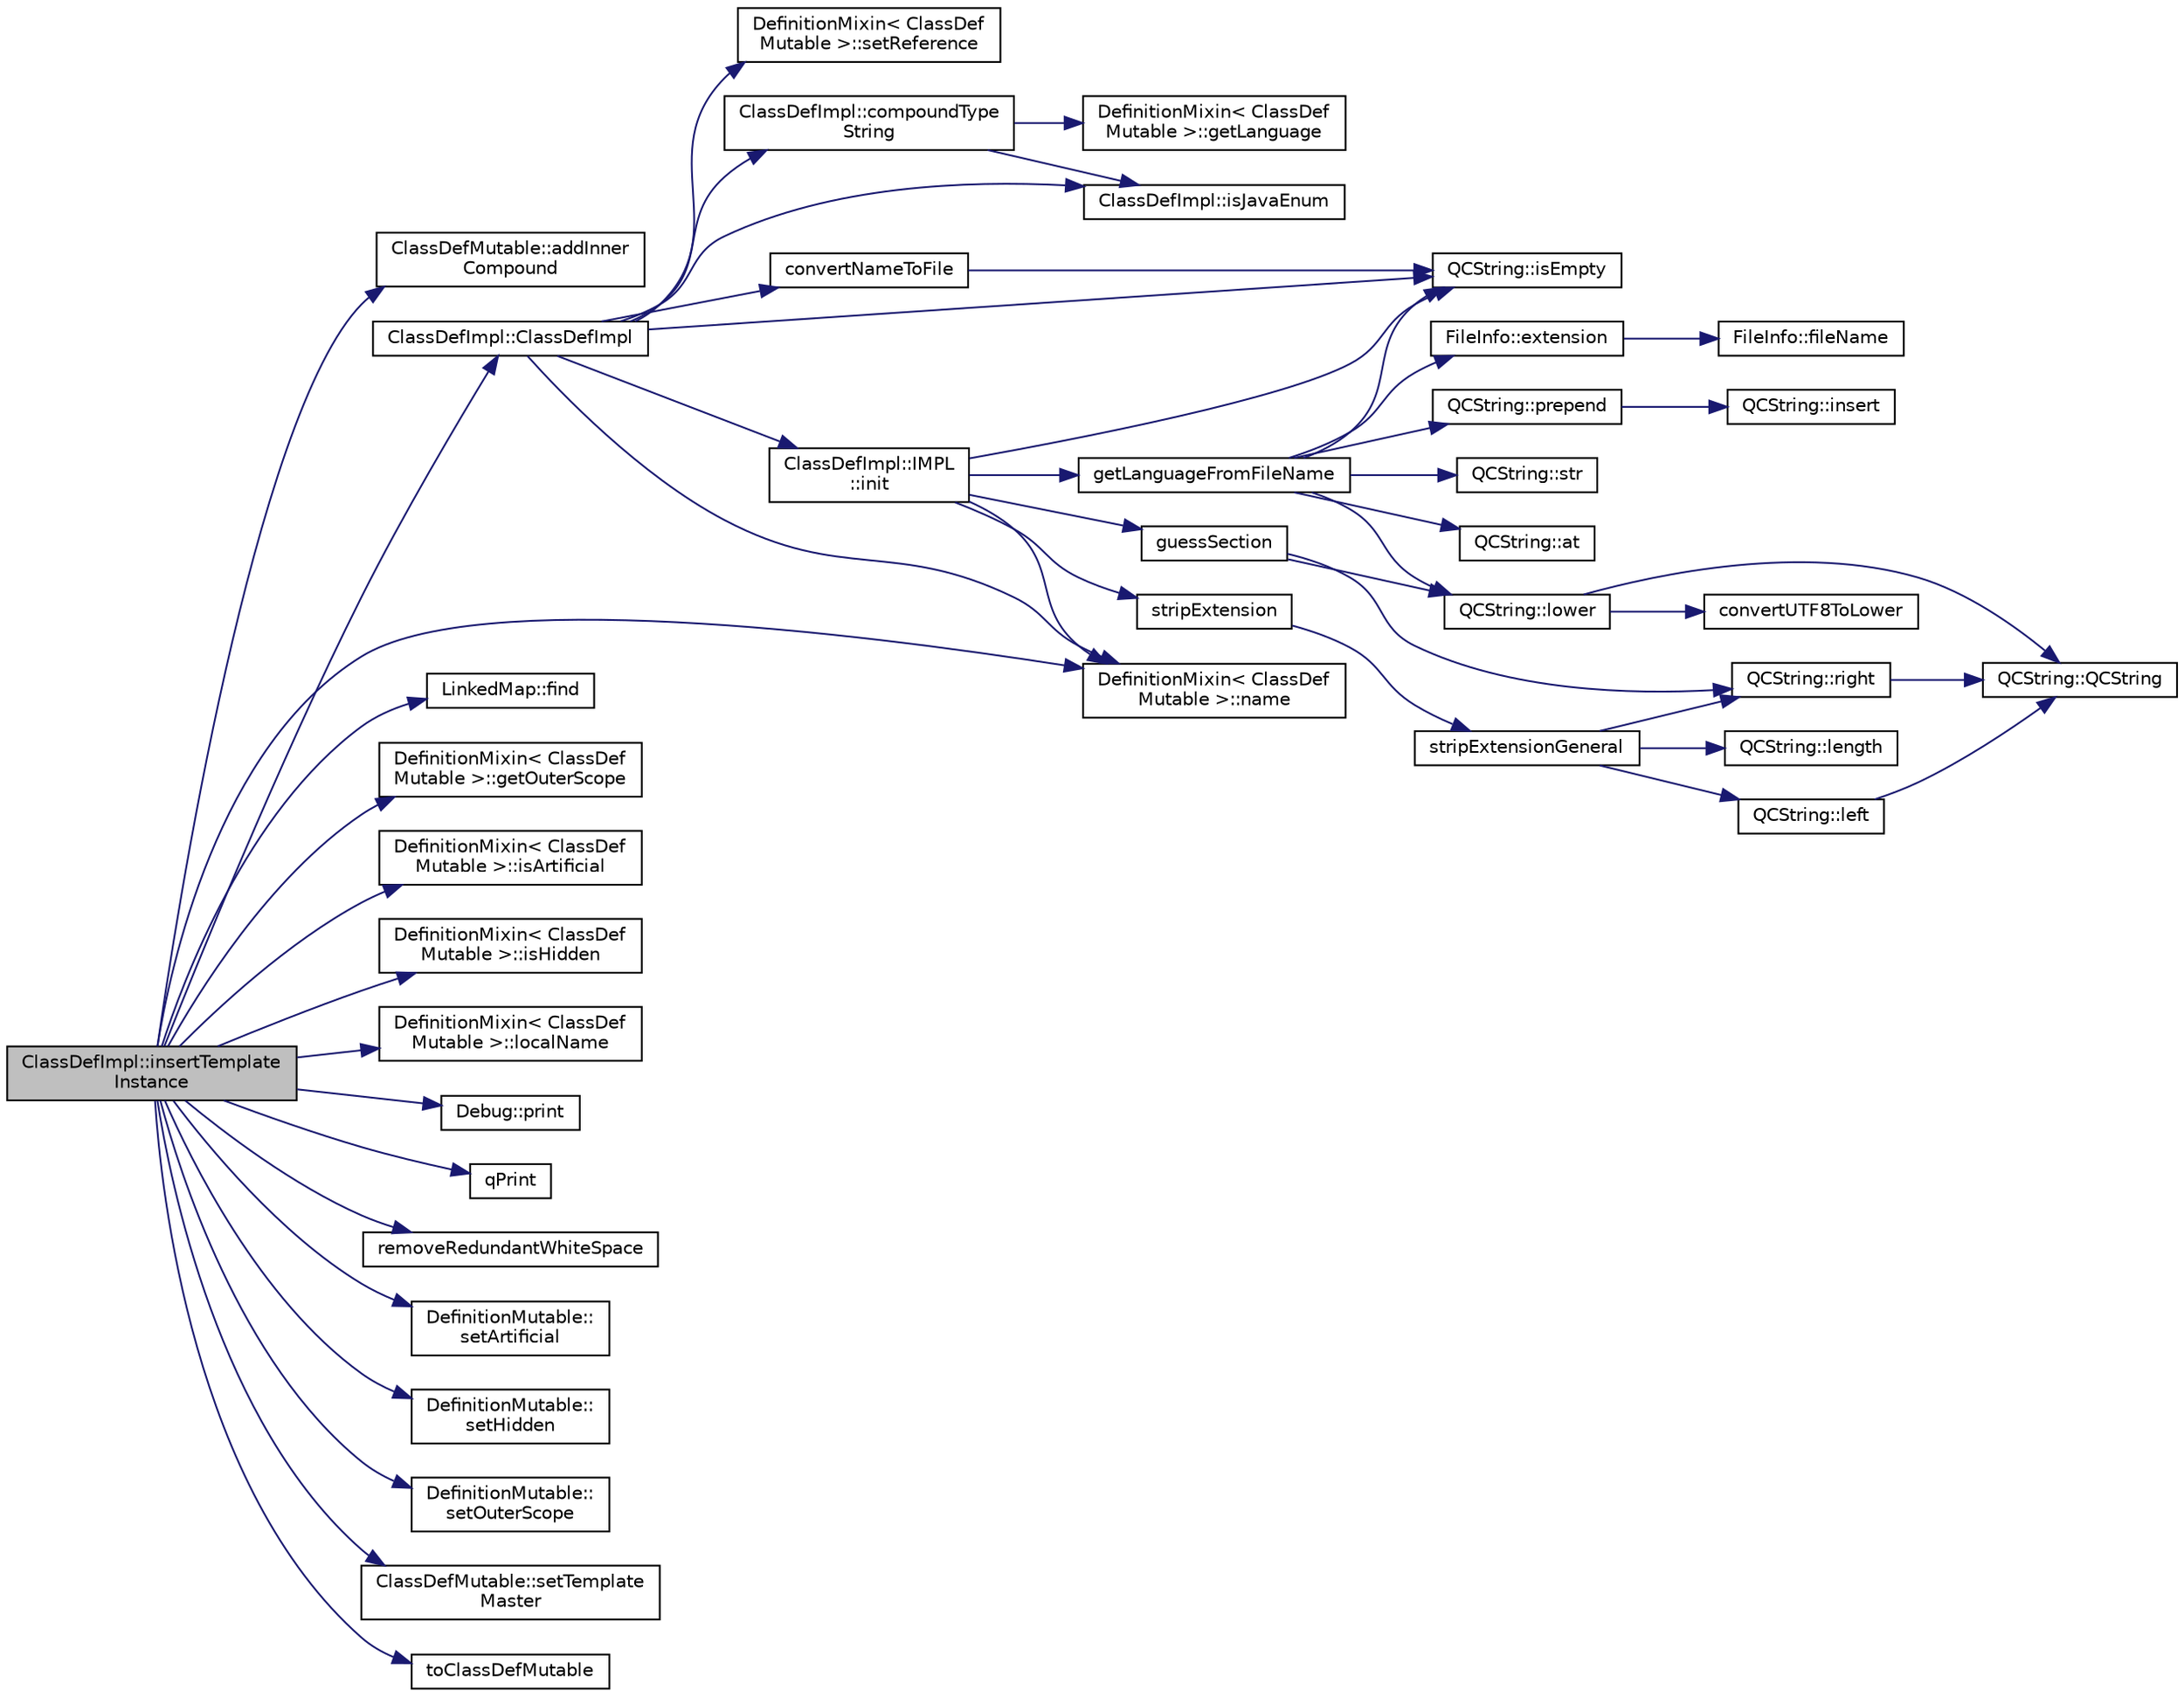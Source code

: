 digraph "ClassDefImpl::insertTemplateInstance"
{
 // LATEX_PDF_SIZE
  edge [fontname="Helvetica",fontsize="10",labelfontname="Helvetica",labelfontsize="10"];
  node [fontname="Helvetica",fontsize="10",shape=record];
  rankdir="LR";
  Node1 [label="ClassDefImpl::insertTemplate\lInstance",height=0.2,width=0.4,color="black", fillcolor="grey75", style="filled", fontcolor="black",tooltip=" "];
  Node1 -> Node2 [color="midnightblue",fontsize="10",style="solid"];
  Node2 [label="ClassDefMutable::addInner\lCompound",height=0.2,width=0.4,color="black", fillcolor="white", style="filled",URL="$classClassDefMutable.html#a51368b2e8ca9891a4ba4f9cf13bcdb88",tooltip=" "];
  Node1 -> Node3 [color="midnightblue",fontsize="10",style="solid"];
  Node3 [label="ClassDefImpl::ClassDefImpl",height=0.2,width=0.4,color="black", fillcolor="white", style="filled",URL="$classClassDefImpl.html#a3912ae85ed2a97ca1f524ac56a4cff10",tooltip=" "];
  Node3 -> Node4 [color="midnightblue",fontsize="10",style="solid"];
  Node4 [label="ClassDefImpl::compoundType\lString",height=0.2,width=0.4,color="black", fillcolor="white", style="filled",URL="$classClassDefImpl.html#a88627119d80da2663c1da055578785d6",tooltip=" "];
  Node4 -> Node5 [color="midnightblue",fontsize="10",style="solid"];
  Node5 [label="DefinitionMixin\< ClassDef\lMutable \>::getLanguage",height=0.2,width=0.4,color="black", fillcolor="white", style="filled",URL="$classDefinitionMixin.html#a2ec39daf3ce8b2fcbeb38da43e840397",tooltip=" "];
  Node4 -> Node6 [color="midnightblue",fontsize="10",style="solid"];
  Node6 [label="ClassDefImpl::isJavaEnum",height=0.2,width=0.4,color="black", fillcolor="white", style="filled",URL="$classClassDefImpl.html#ac4ec68976f1fedf10b3a389a7688eb64",tooltip=" "];
  Node3 -> Node7 [color="midnightblue",fontsize="10",style="solid"];
  Node7 [label="convertNameToFile",height=0.2,width=0.4,color="black", fillcolor="white", style="filled",URL="$util_8cpp.html#a8e04495ad97c6aab7960cc989e3f8c67",tooltip=" "];
  Node7 -> Node8 [color="midnightblue",fontsize="10",style="solid"];
  Node8 [label="QCString::isEmpty",height=0.2,width=0.4,color="black", fillcolor="white", style="filled",URL="$classQCString.html#a621c4090d69ad7d05ef8e5234376c3d8",tooltip=" "];
  Node3 -> Node9 [color="midnightblue",fontsize="10",style="solid"];
  Node9 [label="ClassDefImpl::IMPL\l::init",height=0.2,width=0.4,color="black", fillcolor="white", style="filled",URL="$classClassDefImpl_1_1IMPL.html#a2743a2d21f4fb1b07426a032e6419a82",tooltip=" "];
  Node9 -> Node10 [color="midnightblue",fontsize="10",style="solid"];
  Node10 [label="getLanguageFromFileName",height=0.2,width=0.4,color="black", fillcolor="white", style="filled",URL="$util_8cpp.html#a1b56719a14e986911d90aae56767dd5b",tooltip=" "];
  Node10 -> Node11 [color="midnightblue",fontsize="10",style="solid"];
  Node11 [label="QCString::at",height=0.2,width=0.4,color="black", fillcolor="white", style="filled",URL="$classQCString.html#a4c8be5d062cc14919b53ff0a3c8f9a4f",tooltip=" "];
  Node10 -> Node12 [color="midnightblue",fontsize="10",style="solid"];
  Node12 [label="FileInfo::extension",height=0.2,width=0.4,color="black", fillcolor="white", style="filled",URL="$classFileInfo.html#a626f514840802434ae881b02e4a09af9",tooltip=" "];
  Node12 -> Node13 [color="midnightblue",fontsize="10",style="solid"];
  Node13 [label="FileInfo::fileName",height=0.2,width=0.4,color="black", fillcolor="white", style="filled",URL="$classFileInfo.html#a8ae2069796787d27306bb49bd70e3e3a",tooltip=" "];
  Node10 -> Node8 [color="midnightblue",fontsize="10",style="solid"];
  Node10 -> Node14 [color="midnightblue",fontsize="10",style="solid"];
  Node14 [label="QCString::lower",height=0.2,width=0.4,color="black", fillcolor="white", style="filled",URL="$classQCString.html#a33688239622e659cfb469fbd62c9cccb",tooltip=" "];
  Node14 -> Node15 [color="midnightblue",fontsize="10",style="solid"];
  Node15 [label="convertUTF8ToLower",height=0.2,width=0.4,color="black", fillcolor="white", style="filled",URL="$utf8_8cpp.html#a90000b3876f8ff0fed72d2c31ecdfe11",tooltip=" "];
  Node14 -> Node16 [color="midnightblue",fontsize="10",style="solid"];
  Node16 [label="QCString::QCString",height=0.2,width=0.4,color="black", fillcolor="white", style="filled",URL="$classQCString.html#ad691e1087cc03e14e00d1147ae0ecab7",tooltip=" "];
  Node10 -> Node17 [color="midnightblue",fontsize="10",style="solid"];
  Node17 [label="QCString::prepend",height=0.2,width=0.4,color="black", fillcolor="white", style="filled",URL="$classQCString.html#a0a6a8fe99e596b149ee15138fa8dcf0c",tooltip=" "];
  Node17 -> Node18 [color="midnightblue",fontsize="10",style="solid"];
  Node18 [label="QCString::insert",height=0.2,width=0.4,color="black", fillcolor="white", style="filled",URL="$classQCString.html#ae4e7678c93bacb8b7806597a8520ca54",tooltip=" "];
  Node10 -> Node19 [color="midnightblue",fontsize="10",style="solid"];
  Node19 [label="QCString::str",height=0.2,width=0.4,color="black", fillcolor="white", style="filled",URL="$classQCString.html#a9824b07232eea418ab3b3e7dc3178eec",tooltip=" "];
  Node9 -> Node20 [color="midnightblue",fontsize="10",style="solid"];
  Node20 [label="guessSection",height=0.2,width=0.4,color="black", fillcolor="white", style="filled",URL="$util_8cpp.html#adfac1d990e027ce0011573d537066ee6",tooltip=" "];
  Node20 -> Node14 [color="midnightblue",fontsize="10",style="solid"];
  Node20 -> Node21 [color="midnightblue",fontsize="10",style="solid"];
  Node21 [label="QCString::right",height=0.2,width=0.4,color="black", fillcolor="white", style="filled",URL="$classQCString.html#a8f4aa5417f6a834f28c7148a1fe262d5",tooltip=" "];
  Node21 -> Node16 [color="midnightblue",fontsize="10",style="solid"];
  Node9 -> Node8 [color="midnightblue",fontsize="10",style="solid"];
  Node9 -> Node22 [color="midnightblue",fontsize="10",style="solid"];
  Node22 [label="DefinitionMixin\< ClassDef\lMutable \>::name",height=0.2,width=0.4,color="black", fillcolor="white", style="filled",URL="$classDefinitionMixin.html#a03a95195d1616701c67a11d38b2b22bf",tooltip=" "];
  Node9 -> Node23 [color="midnightblue",fontsize="10",style="solid"];
  Node23 [label="stripExtension",height=0.2,width=0.4,color="black", fillcolor="white", style="filled",URL="$util_8cpp.html#a8653297bcfce5f19bebc8602e35cb589",tooltip=" "];
  Node23 -> Node24 [color="midnightblue",fontsize="10",style="solid"];
  Node24 [label="stripExtensionGeneral",height=0.2,width=0.4,color="black", fillcolor="white", style="filled",URL="$util_8cpp.html#a73d2ea8014e5ac678dac39cfd56ba148",tooltip=" "];
  Node24 -> Node25 [color="midnightblue",fontsize="10",style="solid"];
  Node25 [label="QCString::left",height=0.2,width=0.4,color="black", fillcolor="white", style="filled",URL="$classQCString.html#aecf8b66312c4e97333219cc344c11a4f",tooltip=" "];
  Node25 -> Node16 [color="midnightblue",fontsize="10",style="solid"];
  Node24 -> Node26 [color="midnightblue",fontsize="10",style="solid"];
  Node26 [label="QCString::length",height=0.2,width=0.4,color="black", fillcolor="white", style="filled",URL="$classQCString.html#ac52596733e9110b778019946d73fb268",tooltip=" "];
  Node24 -> Node21 [color="midnightblue",fontsize="10",style="solid"];
  Node3 -> Node8 [color="midnightblue",fontsize="10",style="solid"];
  Node3 -> Node6 [color="midnightblue",fontsize="10",style="solid"];
  Node3 -> Node22 [color="midnightblue",fontsize="10",style="solid"];
  Node3 -> Node27 [color="midnightblue",fontsize="10",style="solid"];
  Node27 [label="DefinitionMixin\< ClassDef\lMutable \>::setReference",height=0.2,width=0.4,color="black", fillcolor="white", style="filled",URL="$classDefinitionMixin.html#af9137b657777695d1f1626299a9efe41",tooltip=" "];
  Node1 -> Node28 [color="midnightblue",fontsize="10",style="solid"];
  Node28 [label="LinkedMap::find",height=0.2,width=0.4,color="black", fillcolor="white", style="filled",URL="$classLinkedMap.html#ad7659775b7de962b4fe0921456baf4f4",tooltip=" "];
  Node1 -> Node29 [color="midnightblue",fontsize="10",style="solid"];
  Node29 [label="DefinitionMixin\< ClassDef\lMutable \>::getOuterScope",height=0.2,width=0.4,color="black", fillcolor="white", style="filled",URL="$classDefinitionMixin.html#a0fbdf01fda216bc5dee1d21589b6b48e",tooltip=" "];
  Node1 -> Node30 [color="midnightblue",fontsize="10",style="solid"];
  Node30 [label="DefinitionMixin\< ClassDef\lMutable \>::isArtificial",height=0.2,width=0.4,color="black", fillcolor="white", style="filled",URL="$classDefinitionMixin.html#a5b68201f7877200e2fd972570502a69e",tooltip=" "];
  Node1 -> Node31 [color="midnightblue",fontsize="10",style="solid"];
  Node31 [label="DefinitionMixin\< ClassDef\lMutable \>::isHidden",height=0.2,width=0.4,color="black", fillcolor="white", style="filled",URL="$classDefinitionMixin.html#a0d5cde471271f675ae0bd77dc62c0822",tooltip=" "];
  Node1 -> Node32 [color="midnightblue",fontsize="10",style="solid"];
  Node32 [label="DefinitionMixin\< ClassDef\lMutable \>::localName",height=0.2,width=0.4,color="black", fillcolor="white", style="filled",URL="$classDefinitionMixin.html#a5668769c43090fa8250f56b90ed963b4",tooltip=" "];
  Node1 -> Node22 [color="midnightblue",fontsize="10",style="solid"];
  Node1 -> Node33 [color="midnightblue",fontsize="10",style="solid"];
  Node33 [label="Debug::print",height=0.2,width=0.4,color="black", fillcolor="white", style="filled",URL="$classDebug.html#a5d86ffebf96f9f75b6c957db5f831da3",tooltip=" "];
  Node1 -> Node34 [color="midnightblue",fontsize="10",style="solid"];
  Node34 [label="qPrint",height=0.2,width=0.4,color="black", fillcolor="white", style="filled",URL="$qcstring_8h.html#a9851ebb5ae2f65b4d2b1d08421edbfd2",tooltip=" "];
  Node1 -> Node35 [color="midnightblue",fontsize="10",style="solid"];
  Node35 [label="removeRedundantWhiteSpace",height=0.2,width=0.4,color="black", fillcolor="white", style="filled",URL="$util_8cpp.html#a0940360aa6d41fd2496603fc565e3996",tooltip=" "];
  Node1 -> Node36 [color="midnightblue",fontsize="10",style="solid"];
  Node36 [label="DefinitionMutable::\lsetArtificial",height=0.2,width=0.4,color="black", fillcolor="white", style="filled",URL="$classDefinitionMutable.html#ab96019123a53286cd0cffb0b361e9644",tooltip=" "];
  Node1 -> Node37 [color="midnightblue",fontsize="10",style="solid"];
  Node37 [label="DefinitionMutable::\lsetHidden",height=0.2,width=0.4,color="black", fillcolor="white", style="filled",URL="$classDefinitionMutable.html#a2aeddc8e815902e89321704b079a7e9a",tooltip=" "];
  Node1 -> Node38 [color="midnightblue",fontsize="10",style="solid"];
  Node38 [label="DefinitionMutable::\lsetOuterScope",height=0.2,width=0.4,color="black", fillcolor="white", style="filled",URL="$classDefinitionMutable.html#aa65efccc937ebf40386a667bcc6269ca",tooltip=" "];
  Node1 -> Node39 [color="midnightblue",fontsize="10",style="solid"];
  Node39 [label="ClassDefMutable::setTemplate\lMaster",height=0.2,width=0.4,color="black", fillcolor="white", style="filled",URL="$classClassDefMutable.html#a7a79a2f8d3698eb9e654332da668b259",tooltip=" "];
  Node1 -> Node40 [color="midnightblue",fontsize="10",style="solid"];
  Node40 [label="toClassDefMutable",height=0.2,width=0.4,color="black", fillcolor="white", style="filled",URL="$classdef_8cpp.html#a2d0bf73f7801534e7e2b6e5fc03ed6f5",tooltip=" "];
}
